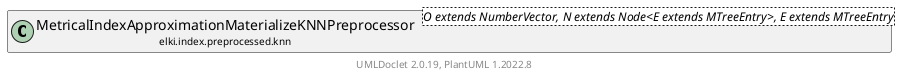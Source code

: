 @startuml
    remove .*\.(Instance|Par|Parameterizer|Factory)$
    set namespaceSeparator none
    hide empty fields
    hide empty methods

    class "<size:14>MetricalIndexApproximationMaterializeKNNPreprocessor.Factory\n<size:10>elki.index.preprocessed.knn" as elki.index.preprocessed.knn.MetricalIndexApproximationMaterializeKNNPreprocessor.Factory<O extends NumberVector, N extends Node<E extends MTreeEntry>, E extends MTreeEntry> [[MetricalIndexApproximationMaterializeKNNPreprocessor.Factory.html]] {
        +Factory(int, Distance<? super NumberVector>)
        +instantiate(Relation<O extends NumberVector>): MetricalIndexApproximationMaterializeKNNPreprocessor<O extends NumberVector, N extends Node<E extends MTreeEntry>, E extends MTreeEntry>
    }

    abstract class "<size:14>AbstractMaterializeKNNPreprocessor.Factory\n<size:10>elki.index.preprocessed.knn" as elki.index.preprocessed.knn.AbstractMaterializeKNNPreprocessor.Factory<O extends NumberVector> [[AbstractMaterializeKNNPreprocessor.Factory.html]] {
        {abstract} +instantiate(Relation<O>): AbstractMaterializeKNNPreprocessor<O>
    }
    class "<size:14>MetricalIndexApproximationMaterializeKNNPreprocessor\n<size:10>elki.index.preprocessed.knn" as elki.index.preprocessed.knn.MetricalIndexApproximationMaterializeKNNPreprocessor<O extends NumberVector, N extends Node<E extends MTreeEntry>, E extends MTreeEntry> [[MetricalIndexApproximationMaterializeKNNPreprocessor.html]]
    class "<size:14>MetricalIndexApproximationMaterializeKNNPreprocessor.Factory.Par\n<size:10>elki.index.preprocessed.knn" as elki.index.preprocessed.knn.MetricalIndexApproximationMaterializeKNNPreprocessor.Factory.Par<O extends NumberVector, N extends Node<E extends MTreeEntry>, E extends MTreeEntry> [[MetricalIndexApproximationMaterializeKNNPreprocessor.Factory.Par.html]]

    elki.index.preprocessed.knn.AbstractMaterializeKNNPreprocessor.Factory <|-- elki.index.preprocessed.knn.MetricalIndexApproximationMaterializeKNNPreprocessor.Factory
    elki.index.preprocessed.knn.MetricalIndexApproximationMaterializeKNNPreprocessor +-- elki.index.preprocessed.knn.MetricalIndexApproximationMaterializeKNNPreprocessor.Factory
    elki.index.preprocessed.knn.MetricalIndexApproximationMaterializeKNNPreprocessor.Factory +-- elki.index.preprocessed.knn.MetricalIndexApproximationMaterializeKNNPreprocessor.Factory.Par

    center footer UMLDoclet 2.0.19, PlantUML 1.2022.8
@enduml
